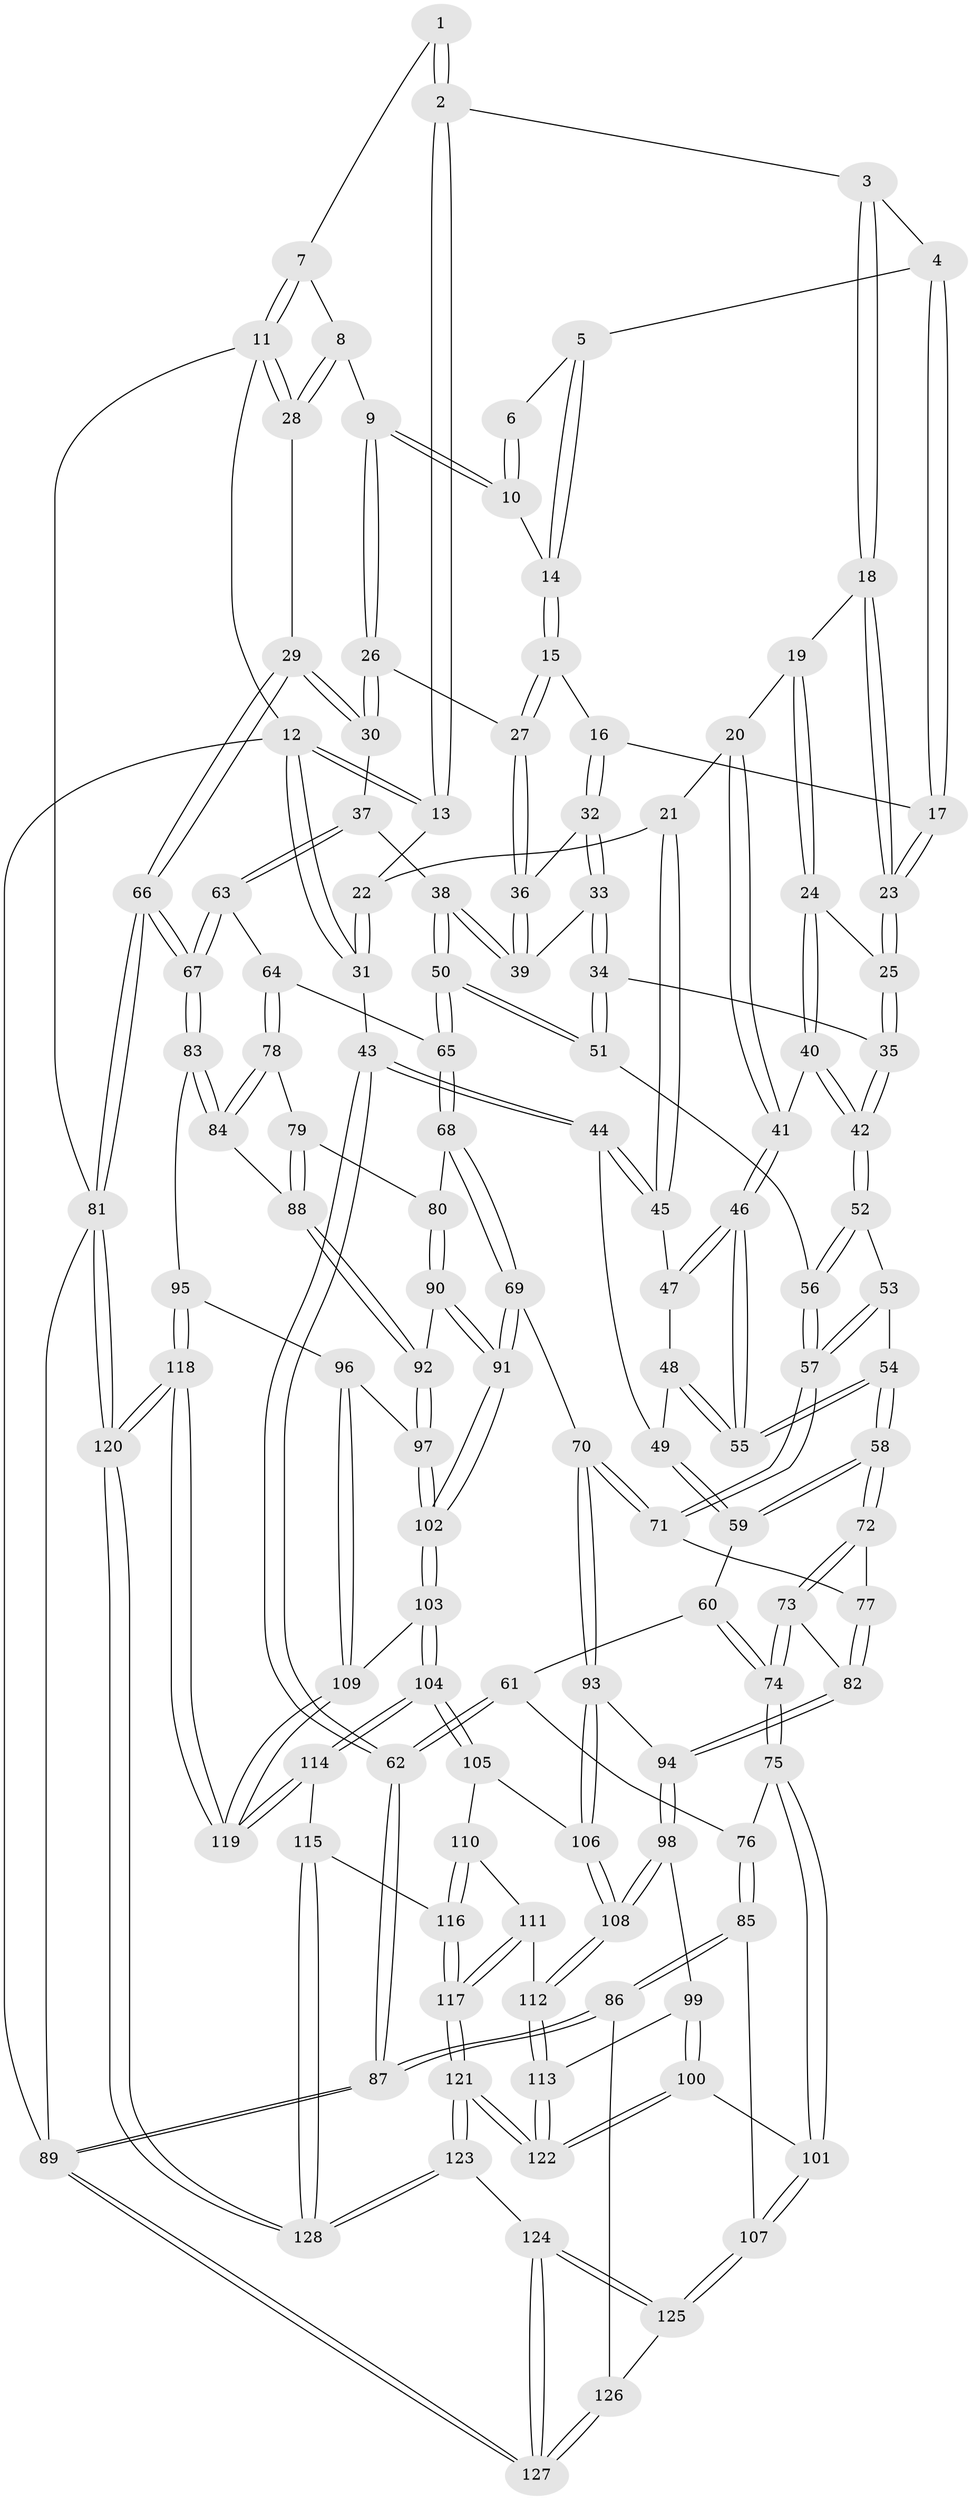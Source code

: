 // Generated by graph-tools (version 1.1) at 2025/03/03/09/25 03:03:20]
// undirected, 128 vertices, 317 edges
graph export_dot {
graph [start="1"]
  node [color=gray90,style=filled];
  1 [pos="+0.8635942206134001+0"];
  2 [pos="+0.38601229620313215+0"];
  3 [pos="+0.4041643931715693+0"];
  4 [pos="+0.6290589240186123+0.08449480715391693"];
  5 [pos="+0.6757723908652886+0.08414125816336185"];
  6 [pos="+0.8000678687043409+0"];
  7 [pos="+0.926772701919273+0"];
  8 [pos="+0.9191292926136932+0.14236059455131744"];
  9 [pos="+0.8404282429597102+0.176673852662351"];
  10 [pos="+0.7956019447414702+0.14072839240983695"];
  11 [pos="+1+0"];
  12 [pos="+0+0"];
  13 [pos="+0.3457107325296272+0"];
  14 [pos="+0.7394629624231861+0.13637188877162268"];
  15 [pos="+0.6750853275991974+0.2168108432362471"];
  16 [pos="+0.6191581385335976+0.23787858933216086"];
  17 [pos="+0.5991316228110166+0.2301354929331224"];
  18 [pos="+0.4057721795136822+0"];
  19 [pos="+0.43249173061207485+0.13099391694137133"];
  20 [pos="+0.34617219768126795+0.2722104473911812"];
  21 [pos="+0.21828216040832757+0.2171031518359869"];
  22 [pos="+0.2242901177399678+0.1357860936972193"];
  23 [pos="+0.571036958272346+0.23581160606994667"];
  24 [pos="+0.49238951838899836+0.27079029791400316"];
  25 [pos="+0.5380223252711911+0.25685095666396707"];
  26 [pos="+0.8256922700439897+0.2514772208517638"];
  27 [pos="+0.8019522182834701+0.26910924709594797"];
  28 [pos="+1+0.27697420994352806"];
  29 [pos="+1+0.3423505088748846"];
  30 [pos="+0.9996656446904923+0.3926257403792731"];
  31 [pos="+0+0.0025883180413959774"];
  32 [pos="+0.6397524788700466+0.2710883362643342"];
  33 [pos="+0.663911084153517+0.33143198991943223"];
  34 [pos="+0.6414591097870435+0.3813634659955175"];
  35 [pos="+0.5905381348798103+0.36980727805373326"];
  36 [pos="+0.7915721844645238+0.284747039576173"];
  37 [pos="+0.9224027979134181+0.44867656232438285"];
  38 [pos="+0.7890555555976208+0.44916666438267655"];
  39 [pos="+0.7670663179748707+0.3375101312632168"];
  40 [pos="+0.4468757901190265+0.3125690819460478"];
  41 [pos="+0.4132763835997919+0.32061766198405356"];
  42 [pos="+0.5249437301325893+0.4075917067840745"];
  43 [pos="+0+0.3705204776161191"];
  44 [pos="+0.003398064599921592+0.3515008580087452"];
  45 [pos="+0.20354045489283476+0.2342705179900945"];
  46 [pos="+0.3750232271551978+0.41505585194682615"];
  47 [pos="+0.23849770277077073+0.33546405937290047"];
  48 [pos="+0.2544700744595113+0.43424799394542424"];
  49 [pos="+0.13564092732365726+0.4480083469339862"];
  50 [pos="+0.7126121966219018+0.5115460633739003"];
  51 [pos="+0.6700107876861706+0.49207937718065453"];
  52 [pos="+0.5312321502836518+0.4498770172925624"];
  53 [pos="+0.5133400829004162+0.4661264901095673"];
  54 [pos="+0.3549036799839861+0.5138835505414392"];
  55 [pos="+0.35188055246760985+0.5012830812626671"];
  56 [pos="+0.658605424488971+0.49336676632485144"];
  57 [pos="+0.5347565520728779+0.5856590309029579"];
  58 [pos="+0.3531974952209016+0.5265974121448266"];
  59 [pos="+0.17566793894262492+0.5516012151427842"];
  60 [pos="+0.1737331378100902+0.5549804804043713"];
  61 [pos="+0.07548568980850823+0.5892821729637977"];
  62 [pos="+0+0.5017960916401984"];
  63 [pos="+0.9130301751440564+0.5942319070603809"];
  64 [pos="+0.8753009252124656+0.6047965613468181"];
  65 [pos="+0.7132020099042868+0.5146062099585428"];
  66 [pos="+1+0.7701931191454825"];
  67 [pos="+1+0.7280340521910221"];
  68 [pos="+0.7068121445931828+0.6043213678872386"];
  69 [pos="+0.6040755043149422+0.6830051138033498"];
  70 [pos="+0.5294020831676113+0.6580473451274598"];
  71 [pos="+0.5139169030932895+0.6191765110034008"];
  72 [pos="+0.3532649147657932+0.5268265075702628"];
  73 [pos="+0.2258276710233019+0.6793154676586334"];
  74 [pos="+0.19624120981011794+0.6964271403969993"];
  75 [pos="+0.1948008931774638+0.6988768475103562"];
  76 [pos="+0.1028835452508214+0.6465701897933"];
  77 [pos="+0.3663707886283401+0.5458635290039106"];
  78 [pos="+0.8347943779396058+0.6473072499745814"];
  79 [pos="+0.8095729608571522+0.6503615503064234"];
  80 [pos="+0.7287918148623502+0.6303620222868797"];
  81 [pos="+1+1"];
  82 [pos="+0.36368428854783036+0.6935853387063713"];
  83 [pos="+0.9241584741725122+0.7608805054760623"];
  84 [pos="+0.8562297216600636+0.7055856364879274"];
  85 [pos="+0+0.7729611500444916"];
  86 [pos="+0+0.773182513516913"];
  87 [pos="+0+0.7473752773782794"];
  88 [pos="+0.7993587617603329+0.7177975025594043"];
  89 [pos="+0+1"];
  90 [pos="+0.7371544657769702+0.6792237954784145"];
  91 [pos="+0.6365128960773692+0.7713595539177732"];
  92 [pos="+0.7656456020162797+0.7477634422889502"];
  93 [pos="+0.4670071674512782+0.7396271233768451"];
  94 [pos="+0.36590858770156764+0.6995717162278636"];
  95 [pos="+0.8631429130030641+0.8076705292638261"];
  96 [pos="+0.7743613480808603+0.768379252479754"];
  97 [pos="+0.7649077282332194+0.7561002192102767"];
  98 [pos="+0.3229007420878081+0.7697286085522556"];
  99 [pos="+0.3072509002702624+0.7799604305291824"];
  100 [pos="+0.248834706053068+0.8130727093819509"];
  101 [pos="+0.18268634293166114+0.7957152556726218"];
  102 [pos="+0.6389286473256428+0.7822367750589383"];
  103 [pos="+0.6371698649741216+0.7879684109208764"];
  104 [pos="+0.6150225264257932+0.8218793639715145"];
  105 [pos="+0.4957334856862996+0.7841465474106639"];
  106 [pos="+0.46778061961626277+0.7497421416617102"];
  107 [pos="+0.16870894037895576+0.8043165813637817"];
  108 [pos="+0.41271673551115695+0.8112853429145507"];
  109 [pos="+0.7438210897708643+0.8500391901752369"];
  110 [pos="+0.490594482069655+0.843797392283202"];
  111 [pos="+0.4738696336058146+0.8546185091450071"];
  112 [pos="+0.4067317223467038+0.8511356841119135"];
  113 [pos="+0.40400137360359517+0.8555858991302484"];
  114 [pos="+0.6085792044373375+0.8937051083510172"];
  115 [pos="+0.6064906668782609+0.8959605251487909"];
  116 [pos="+0.5685945613611452+0.9176512291715023"];
  117 [pos="+0.45084761708059656+1"];
  118 [pos="+0.8263888268621629+0.9823273431835838"];
  119 [pos="+0.7667435093178593+0.9343929414933634"];
  120 [pos="+0.9882593418492215+1"];
  121 [pos="+0.3963423597057475+1"];
  122 [pos="+0.3578739198472285+0.9461388372323702"];
  123 [pos="+0.3750616556553842+1"];
  124 [pos="+0.2722191299182056+1"];
  125 [pos="+0.14400989199749176+0.9463680773635764"];
  126 [pos="+0.056367599122120624+0.9425442453522722"];
  127 [pos="+0+1"];
  128 [pos="+0.7712049653895561+1"];
  1 -- 2;
  1 -- 2;
  1 -- 7;
  2 -- 3;
  2 -- 13;
  2 -- 13;
  3 -- 4;
  3 -- 18;
  3 -- 18;
  4 -- 5;
  4 -- 17;
  4 -- 17;
  5 -- 6;
  5 -- 14;
  5 -- 14;
  6 -- 10;
  6 -- 10;
  7 -- 8;
  7 -- 11;
  7 -- 11;
  8 -- 9;
  8 -- 28;
  8 -- 28;
  9 -- 10;
  9 -- 10;
  9 -- 26;
  9 -- 26;
  10 -- 14;
  11 -- 12;
  11 -- 28;
  11 -- 28;
  11 -- 81;
  12 -- 13;
  12 -- 13;
  12 -- 31;
  12 -- 31;
  12 -- 89;
  13 -- 22;
  14 -- 15;
  14 -- 15;
  15 -- 16;
  15 -- 27;
  15 -- 27;
  16 -- 17;
  16 -- 32;
  16 -- 32;
  17 -- 23;
  17 -- 23;
  18 -- 19;
  18 -- 23;
  18 -- 23;
  19 -- 20;
  19 -- 24;
  19 -- 24;
  20 -- 21;
  20 -- 41;
  20 -- 41;
  21 -- 22;
  21 -- 45;
  21 -- 45;
  22 -- 31;
  22 -- 31;
  23 -- 25;
  23 -- 25;
  24 -- 25;
  24 -- 40;
  24 -- 40;
  25 -- 35;
  25 -- 35;
  26 -- 27;
  26 -- 30;
  26 -- 30;
  27 -- 36;
  27 -- 36;
  28 -- 29;
  29 -- 30;
  29 -- 30;
  29 -- 66;
  29 -- 66;
  30 -- 37;
  31 -- 43;
  32 -- 33;
  32 -- 33;
  32 -- 36;
  33 -- 34;
  33 -- 34;
  33 -- 39;
  34 -- 35;
  34 -- 51;
  34 -- 51;
  35 -- 42;
  35 -- 42;
  36 -- 39;
  36 -- 39;
  37 -- 38;
  37 -- 63;
  37 -- 63;
  38 -- 39;
  38 -- 39;
  38 -- 50;
  38 -- 50;
  40 -- 41;
  40 -- 42;
  40 -- 42;
  41 -- 46;
  41 -- 46;
  42 -- 52;
  42 -- 52;
  43 -- 44;
  43 -- 44;
  43 -- 62;
  43 -- 62;
  44 -- 45;
  44 -- 45;
  44 -- 49;
  45 -- 47;
  46 -- 47;
  46 -- 47;
  46 -- 55;
  46 -- 55;
  47 -- 48;
  48 -- 49;
  48 -- 55;
  48 -- 55;
  49 -- 59;
  49 -- 59;
  50 -- 51;
  50 -- 51;
  50 -- 65;
  50 -- 65;
  51 -- 56;
  52 -- 53;
  52 -- 56;
  52 -- 56;
  53 -- 54;
  53 -- 57;
  53 -- 57;
  54 -- 55;
  54 -- 55;
  54 -- 58;
  54 -- 58;
  56 -- 57;
  56 -- 57;
  57 -- 71;
  57 -- 71;
  58 -- 59;
  58 -- 59;
  58 -- 72;
  58 -- 72;
  59 -- 60;
  60 -- 61;
  60 -- 74;
  60 -- 74;
  61 -- 62;
  61 -- 62;
  61 -- 76;
  62 -- 87;
  62 -- 87;
  63 -- 64;
  63 -- 67;
  63 -- 67;
  64 -- 65;
  64 -- 78;
  64 -- 78;
  65 -- 68;
  65 -- 68;
  66 -- 67;
  66 -- 67;
  66 -- 81;
  66 -- 81;
  67 -- 83;
  67 -- 83;
  68 -- 69;
  68 -- 69;
  68 -- 80;
  69 -- 70;
  69 -- 91;
  69 -- 91;
  70 -- 71;
  70 -- 71;
  70 -- 93;
  70 -- 93;
  71 -- 77;
  72 -- 73;
  72 -- 73;
  72 -- 77;
  73 -- 74;
  73 -- 74;
  73 -- 82;
  74 -- 75;
  74 -- 75;
  75 -- 76;
  75 -- 101;
  75 -- 101;
  76 -- 85;
  76 -- 85;
  77 -- 82;
  77 -- 82;
  78 -- 79;
  78 -- 84;
  78 -- 84;
  79 -- 80;
  79 -- 88;
  79 -- 88;
  80 -- 90;
  80 -- 90;
  81 -- 120;
  81 -- 120;
  81 -- 89;
  82 -- 94;
  82 -- 94;
  83 -- 84;
  83 -- 84;
  83 -- 95;
  84 -- 88;
  85 -- 86;
  85 -- 86;
  85 -- 107;
  86 -- 87;
  86 -- 87;
  86 -- 126;
  87 -- 89;
  87 -- 89;
  88 -- 92;
  88 -- 92;
  89 -- 127;
  89 -- 127;
  90 -- 91;
  90 -- 91;
  90 -- 92;
  91 -- 102;
  91 -- 102;
  92 -- 97;
  92 -- 97;
  93 -- 94;
  93 -- 106;
  93 -- 106;
  94 -- 98;
  94 -- 98;
  95 -- 96;
  95 -- 118;
  95 -- 118;
  96 -- 97;
  96 -- 109;
  96 -- 109;
  97 -- 102;
  97 -- 102;
  98 -- 99;
  98 -- 108;
  98 -- 108;
  99 -- 100;
  99 -- 100;
  99 -- 113;
  100 -- 101;
  100 -- 122;
  100 -- 122;
  101 -- 107;
  101 -- 107;
  102 -- 103;
  102 -- 103;
  103 -- 104;
  103 -- 104;
  103 -- 109;
  104 -- 105;
  104 -- 105;
  104 -- 114;
  104 -- 114;
  105 -- 106;
  105 -- 110;
  106 -- 108;
  106 -- 108;
  107 -- 125;
  107 -- 125;
  108 -- 112;
  108 -- 112;
  109 -- 119;
  109 -- 119;
  110 -- 111;
  110 -- 116;
  110 -- 116;
  111 -- 112;
  111 -- 117;
  111 -- 117;
  112 -- 113;
  112 -- 113;
  113 -- 122;
  113 -- 122;
  114 -- 115;
  114 -- 119;
  114 -- 119;
  115 -- 116;
  115 -- 128;
  115 -- 128;
  116 -- 117;
  116 -- 117;
  117 -- 121;
  117 -- 121;
  118 -- 119;
  118 -- 119;
  118 -- 120;
  118 -- 120;
  120 -- 128;
  120 -- 128;
  121 -- 122;
  121 -- 122;
  121 -- 123;
  121 -- 123;
  123 -- 124;
  123 -- 128;
  123 -- 128;
  124 -- 125;
  124 -- 125;
  124 -- 127;
  124 -- 127;
  125 -- 126;
  126 -- 127;
  126 -- 127;
}
